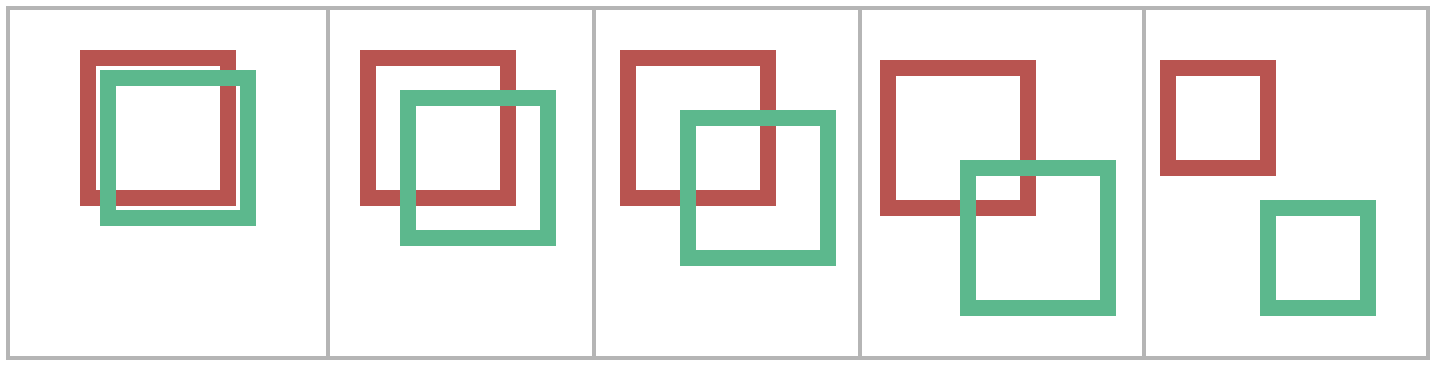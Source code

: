 <mxfile version="14.4.3" type="github">
  <diagram id="8WR6p1A-PGB7mIEd-o-U" name="Page-1">
    <mxGraphModel dx="1373" dy="703" grid="1" gridSize="10" guides="1" tooltips="1" connect="1" arrows="1" fold="1" page="1" pageScale="1" pageWidth="850" pageHeight="1100" math="0" shadow="0">
      <root>
        <mxCell id="0" />
        <mxCell id="1" parent="0" />
        <mxCell id="oWJiN57EZkQ2BerRYD8i-1" value="" style="shape=table;html=1;whiteSpace=wrap;startSize=0;container=1;collapsible=0;childLayout=tableLayout;fillColor=none;strokeWidth=2;strokeColor=#B5B5B5;" vertex="1" parent="1">
          <mxGeometry x="90" y="290" width="710" height="175" as="geometry" />
        </mxCell>
        <mxCell id="oWJiN57EZkQ2BerRYD8i-2" value="" style="shape=partialRectangle;html=1;whiteSpace=wrap;collapsible=0;dropTarget=0;pointerEvents=0;top=0;left=0;bottom=0;right=0;points=[[0,0.5],[1,0.5]];portConstraint=eastwest;fillColor=none;strokeWidth=8;" vertex="1" parent="oWJiN57EZkQ2BerRYD8i-1">
          <mxGeometry width="710" height="175" as="geometry" />
        </mxCell>
        <mxCell id="oWJiN57EZkQ2BerRYD8i-3" value="" style="shape=partialRectangle;html=1;whiteSpace=wrap;connectable=0;overflow=hidden;top=0;left=0;bottom=0;right=0;fillColor=none;strokeWidth=8;" vertex="1" parent="oWJiN57EZkQ2BerRYD8i-2">
          <mxGeometry width="160" height="175" as="geometry" />
        </mxCell>
        <mxCell id="oWJiN57EZkQ2BerRYD8i-4" value="" style="shape=partialRectangle;html=1;whiteSpace=wrap;connectable=0;overflow=hidden;top=0;left=0;bottom=0;right=0;fillColor=none;strokeWidth=8;" vertex="1" parent="oWJiN57EZkQ2BerRYD8i-2">
          <mxGeometry x="160" width="133" height="175" as="geometry" />
        </mxCell>
        <mxCell id="oWJiN57EZkQ2BerRYD8i-5" value="" style="shape=partialRectangle;html=1;whiteSpace=wrap;connectable=0;overflow=hidden;top=0;left=0;bottom=0;right=0;fillColor=none;strokeWidth=8;" vertex="1" parent="oWJiN57EZkQ2BerRYD8i-2">
          <mxGeometry x="293" width="133" height="175" as="geometry" />
        </mxCell>
        <mxCell id="oWJiN57EZkQ2BerRYD8i-6" value="" style="shape=partialRectangle;html=1;whiteSpace=wrap;connectable=0;overflow=hidden;top=0;left=0;bottom=0;right=0;fillColor=none;strokeWidth=8;" vertex="1" parent="oWJiN57EZkQ2BerRYD8i-2">
          <mxGeometry x="426" width="142" height="175" as="geometry" />
        </mxCell>
        <mxCell id="oWJiN57EZkQ2BerRYD8i-7" value="" style="shape=partialRectangle;html=1;whiteSpace=wrap;connectable=0;overflow=hidden;top=0;left=0;bottom=0;right=0;fillColor=none;strokeWidth=8;" vertex="1" parent="oWJiN57EZkQ2BerRYD8i-2">
          <mxGeometry x="568" width="142" height="175" as="geometry" />
        </mxCell>
        <mxCell id="oWJiN57EZkQ2BerRYD8i-8" value="" style="rounded=0;whiteSpace=wrap;html=1;strokeColor=#b85450;fillColor=none;strokeWidth=8;" vertex="1" parent="1">
          <mxGeometry x="130" y="315" width="70" height="70" as="geometry" />
        </mxCell>
        <mxCell id="oWJiN57EZkQ2BerRYD8i-10" value="" style="rounded=0;whiteSpace=wrap;html=1;strokeColor=#b85450;fillColor=none;strokeWidth=8;" vertex="1" parent="1">
          <mxGeometry x="270" y="315" width="70" height="70" as="geometry" />
        </mxCell>
        <mxCell id="oWJiN57EZkQ2BerRYD8i-11" value="" style="rounded=0;whiteSpace=wrap;html=1;strokeColor=#b85450;fillColor=none;strokeWidth=8;" vertex="1" parent="1">
          <mxGeometry x="400" y="315" width="70" height="70" as="geometry" />
        </mxCell>
        <mxCell id="oWJiN57EZkQ2BerRYD8i-12" value="" style="rounded=0;whiteSpace=wrap;html=1;strokeColor=#b85450;fillColor=none;strokeWidth=8;" vertex="1" parent="1">
          <mxGeometry x="530" y="320" width="70" height="70" as="geometry" />
        </mxCell>
        <mxCell id="oWJiN57EZkQ2BerRYD8i-13" value="" style="rounded=0;whiteSpace=wrap;html=1;strokeColor=#b85450;fillColor=none;strokeWidth=8;" vertex="1" parent="1">
          <mxGeometry x="670" y="320" width="50" height="50" as="geometry" />
        </mxCell>
        <mxCell id="oWJiN57EZkQ2BerRYD8i-15" value="" style="rounded=0;whiteSpace=wrap;html=1;fillColor=none;strokeWidth=8;strokeColor=#5CB88D;" vertex="1" parent="1">
          <mxGeometry x="140" y="325" width="70" height="70" as="geometry" />
        </mxCell>
        <mxCell id="oWJiN57EZkQ2BerRYD8i-16" value="" style="rounded=0;whiteSpace=wrap;html=1;fillColor=none;strokeWidth=8;strokeColor=#5CB88D;" vertex="1" parent="1">
          <mxGeometry x="290" y="335" width="70" height="70" as="geometry" />
        </mxCell>
        <mxCell id="oWJiN57EZkQ2BerRYD8i-17" value="" style="rounded=0;whiteSpace=wrap;html=1;fillColor=none;strokeWidth=8;strokeColor=#5CB88D;" vertex="1" parent="1">
          <mxGeometry x="430" y="345" width="70" height="70" as="geometry" />
        </mxCell>
        <mxCell id="oWJiN57EZkQ2BerRYD8i-18" value="" style="rounded=0;whiteSpace=wrap;html=1;fillColor=none;strokeWidth=8;strokeColor=#5CB88D;" vertex="1" parent="1">
          <mxGeometry x="570" y="370" width="70" height="70" as="geometry" />
        </mxCell>
        <mxCell id="oWJiN57EZkQ2BerRYD8i-19" value="" style="rounded=0;whiteSpace=wrap;html=1;fillColor=none;strokeWidth=8;strokeColor=#5CB88D;" vertex="1" parent="1">
          <mxGeometry x="720" y="390" width="50" height="50" as="geometry" />
        </mxCell>
      </root>
    </mxGraphModel>
  </diagram>
</mxfile>
